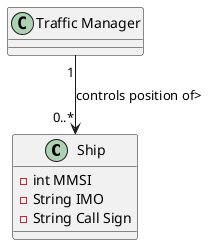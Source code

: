 @startuml

class Ship{
    -int MMSI
    -String IMO
    -String Call Sign
}

class "Traffic Manager" as TM{
}

TM "1" --> "0..*" Ship : controls position of>

@enduml
